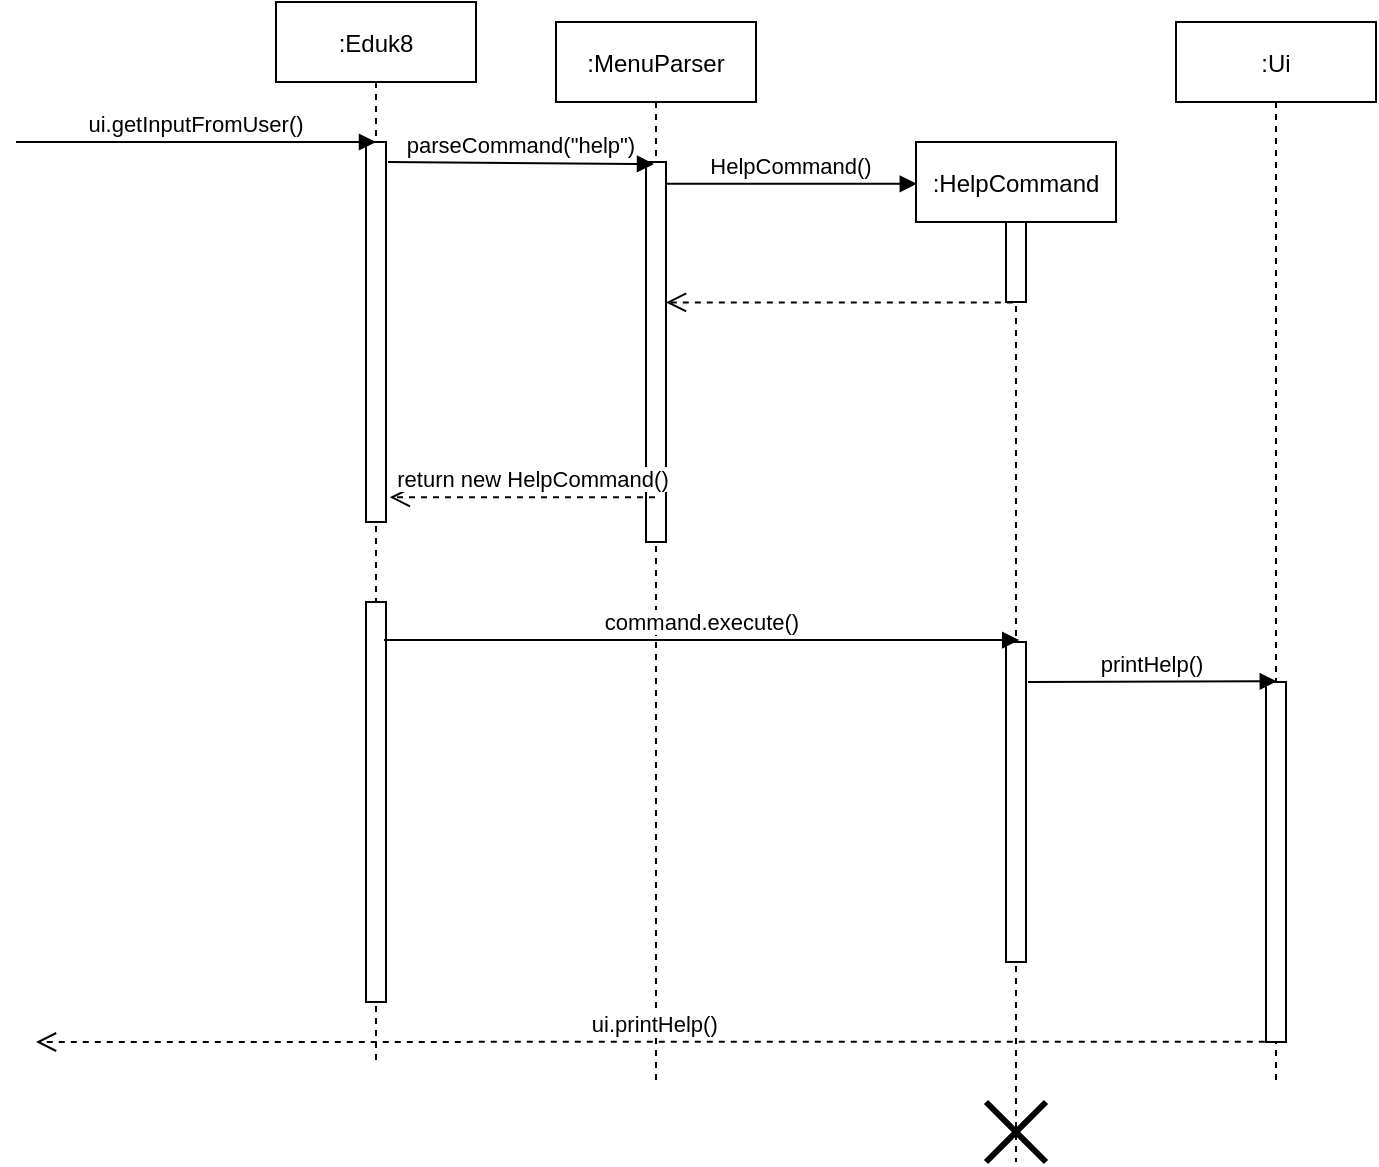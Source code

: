 <mxfile version="13.7.9" type="device"><diagram id="kgpKYQtTHZ0yAKxKKP6v" name="Page-1"><mxGraphModel dx="1874" dy="632" grid="1" gridSize="10" guides="1" tooltips="1" connect="1" arrows="1" fold="1" page="1" pageScale="1" pageWidth="850" pageHeight="1100" math="0" shadow="0"><root><mxCell id="0"/><mxCell id="1" parent="0"/><mxCell id="3nuBFxr9cyL0pnOWT2aG-1" value=":MenuParser" style="shape=umlLifeline;perimeter=lifelinePerimeter;container=1;collapsible=0;recursiveResize=0;rounded=0;shadow=0;strokeWidth=1;" parent="1" vertex="1"><mxGeometry x="120" y="80" width="100" height="530" as="geometry"/></mxCell><mxCell id="3nuBFxr9cyL0pnOWT2aG-2" value="" style="points=[];perimeter=orthogonalPerimeter;rounded=0;shadow=0;strokeWidth=1;" parent="3nuBFxr9cyL0pnOWT2aG-1" vertex="1"><mxGeometry x="45" y="70" width="10" height="190" as="geometry"/></mxCell><mxCell id="3nuBFxr9cyL0pnOWT2aG-5" value=":HelpCommand" style="shape=umlLifeline;perimeter=lifelinePerimeter;container=1;collapsible=0;recursiveResize=0;rounded=0;shadow=0;strokeWidth=1;" parent="1" vertex="1"><mxGeometry x="300" y="140" width="100" height="510" as="geometry"/></mxCell><mxCell id="3nuBFxr9cyL0pnOWT2aG-6" value="" style="points=[];perimeter=orthogonalPerimeter;rounded=0;shadow=0;strokeWidth=1;" parent="3nuBFxr9cyL0pnOWT2aG-5" vertex="1"><mxGeometry x="45" y="40" width="10" height="40" as="geometry"/></mxCell><mxCell id="9eL64RJ05HSwxoAksEtL-16" value="" style="shape=umlDestroy;whiteSpace=wrap;html=1;strokeWidth=3;" parent="3nuBFxr9cyL0pnOWT2aG-5" vertex="1"><mxGeometry x="35" y="480" width="30" height="30" as="geometry"/></mxCell><mxCell id="3nuBFxr9cyL0pnOWT2aG-8" value="HelpCommand()" style="verticalAlign=bottom;endArrow=block;entryX=0.004;entryY=0.041;shadow=0;strokeWidth=1;entryDx=0;entryDy=0;entryPerimeter=0;" parent="1" source="3nuBFxr9cyL0pnOWT2aG-2" target="3nuBFxr9cyL0pnOWT2aG-5" edge="1"><mxGeometry relative="1" as="geometry"><mxPoint x="275" y="160" as="sourcePoint"/></mxGeometry></mxCell><mxCell id="9eL64RJ05HSwxoAksEtL-1" value="return new HelpCommand()" style="verticalAlign=bottom;endArrow=open;dashed=1;endSize=8;shadow=0;strokeWidth=1;entryX=1.189;entryY=0.935;entryDx=0;entryDy=0;entryPerimeter=0;" parent="1" source="3nuBFxr9cyL0pnOWT2aG-1" target="9eL64RJ05HSwxoAksEtL-9" edge="1"><mxGeometry x="-0.081" relative="1" as="geometry"><mxPoint x="40" y="320" as="targetPoint"/><mxPoint x="345" y="312.0" as="sourcePoint"/><mxPoint as="offset"/></mxGeometry></mxCell><mxCell id="9eL64RJ05HSwxoAksEtL-2" value="" style="verticalAlign=bottom;endArrow=open;dashed=1;endSize=8;shadow=0;strokeWidth=1;exitX=0.34;exitY=1.005;exitDx=0;exitDy=0;exitPerimeter=0;" parent="1" source="3nuBFxr9cyL0pnOWT2aG-6" target="3nuBFxr9cyL0pnOWT2aG-2" edge="1"><mxGeometry x="-0.231" y="-24" relative="1" as="geometry"><mxPoint x="200" y="300" as="targetPoint"/><mxPoint x="329.5" y="300" as="sourcePoint"/><mxPoint as="offset"/></mxGeometry></mxCell><mxCell id="9eL64RJ05HSwxoAksEtL-4" value="" style="points=[];perimeter=orthogonalPerimeter;rounded=0;shadow=0;strokeWidth=1;" parent="1" vertex="1"><mxGeometry x="345" y="390" width="10" height="160" as="geometry"/></mxCell><mxCell id="9eL64RJ05HSwxoAksEtL-8" value=":Eduk8" style="shape=umlLifeline;perimeter=lifelinePerimeter;container=1;collapsible=0;recursiveResize=0;rounded=0;shadow=0;strokeWidth=1;" parent="1" vertex="1"><mxGeometry x="-20" y="70" width="100" height="530" as="geometry"/></mxCell><mxCell id="9eL64RJ05HSwxoAksEtL-9" value="" style="points=[];perimeter=orthogonalPerimeter;rounded=0;shadow=0;strokeWidth=1;" parent="9eL64RJ05HSwxoAksEtL-8" vertex="1"><mxGeometry x="45" y="70" width="10" height="190" as="geometry"/></mxCell><mxCell id="9eL64RJ05HSwxoAksEtL-12" value="" style="points=[];perimeter=orthogonalPerimeter;rounded=0;shadow=0;strokeWidth=1;" parent="9eL64RJ05HSwxoAksEtL-8" vertex="1"><mxGeometry x="45" y="300" width="10" height="200" as="geometry"/></mxCell><mxCell id="9eL64RJ05HSwxoAksEtL-14" value="ui.printHelp()" style="verticalAlign=bottom;endArrow=open;dashed=1;endSize=8;shadow=0;strokeWidth=1;exitX=0.54;exitY=0.999;exitDx=0;exitDy=0;exitPerimeter=0;" parent="1" source="he9LVTD7CK0P3oQEAQRu-7" edge="1"><mxGeometry x="0.003" relative="1" as="geometry"><mxPoint x="-140" y="590" as="targetPoint"/><mxPoint x="300.0" y="549" as="sourcePoint"/><mxPoint as="offset"/></mxGeometry></mxCell><mxCell id="he9LVTD7CK0P3oQEAQRu-1" value="ui.getInputFromUser()" style="verticalAlign=bottom;endArrow=block;entryX=0.5;entryY=0;shadow=0;strokeWidth=1;entryDx=0;entryDy=0;entryPerimeter=0;" parent="1" target="9eL64RJ05HSwxoAksEtL-9" edge="1"><mxGeometry relative="1" as="geometry"><mxPoint x="-150" y="140.0" as="sourcePoint"/><mxPoint x="20" y="140.0" as="targetPoint"/></mxGeometry></mxCell><mxCell id="he9LVTD7CK0P3oQEAQRu-2" value="parseCommand(&quot;help&quot;)" style="verticalAlign=bottom;endArrow=block;shadow=0;strokeWidth=1;" parent="1" edge="1"><mxGeometry relative="1" as="geometry"><mxPoint x="36" y="150" as="sourcePoint"/><mxPoint x="169" y="151" as="targetPoint"/></mxGeometry></mxCell><mxCell id="he9LVTD7CK0P3oQEAQRu-4" value="command.execute()" style="verticalAlign=bottom;endArrow=block;entryX=0.66;entryY=-0.006;shadow=0;strokeWidth=1;entryDx=0;entryDy=0;entryPerimeter=0;" parent="1" target="9eL64RJ05HSwxoAksEtL-4" edge="1"><mxGeometry relative="1" as="geometry"><mxPoint x="34" y="389" as="sourcePoint"/><mxPoint x="205" y="400.0" as="targetPoint"/></mxGeometry></mxCell><mxCell id="he9LVTD7CK0P3oQEAQRu-5" value=":Ui" style="shape=umlLifeline;perimeter=lifelinePerimeter;container=1;collapsible=0;recursiveResize=0;rounded=0;shadow=0;strokeWidth=1;" parent="1" vertex="1"><mxGeometry x="430" y="80" width="100" height="530" as="geometry"/></mxCell><mxCell id="he9LVTD7CK0P3oQEAQRu-7" value="" style="points=[];perimeter=orthogonalPerimeter;rounded=0;shadow=0;strokeWidth=1;" parent="he9LVTD7CK0P3oQEAQRu-5" vertex="1"><mxGeometry x="45" y="330" width="10" height="180" as="geometry"/></mxCell><mxCell id="he9LVTD7CK0P3oQEAQRu-9" value="printHelp()" style="verticalAlign=bottom;endArrow=block;shadow=0;strokeWidth=1;entryX=0.504;entryY=0.622;entryDx=0;entryDy=0;entryPerimeter=0;" parent="1" target="he9LVTD7CK0P3oQEAQRu-5" edge="1"><mxGeometry relative="1" as="geometry"><mxPoint x="356" y="410" as="sourcePoint"/><mxPoint x="420" y="390" as="targetPoint"/></mxGeometry></mxCell></root></mxGraphModel></diagram></mxfile>